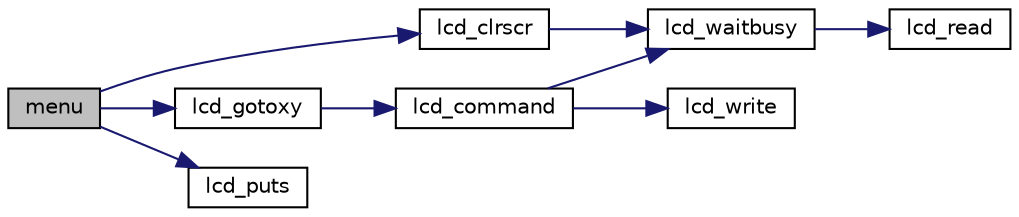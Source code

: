 digraph "menu"
{
 // LATEX_PDF_SIZE
  edge [fontname="Helvetica",fontsize="10",labelfontname="Helvetica",labelfontsize="10"];
  node [fontname="Helvetica",fontsize="10",shape=record];
  rankdir="LR";
  Node1 [label="menu",height=0.2,width=0.4,color="black", fillcolor="grey75", style="filled", fontcolor="black",tooltip=" "];
  Node1 -> Node2 [color="midnightblue",fontsize="10",style="solid",fontname="Helvetica"];
  Node2 [label="lcd_clrscr",height=0.2,width=0.4,color="black", fillcolor="white", style="filled",URL="$group__pfleury__lcd.html#gaf8da853dba4b9d5f2aea4e294444e14d",tooltip="Clear display and set cursor to home position."];
  Node2 -> Node3 [color="midnightblue",fontsize="10",style="solid",fontname="Helvetica"];
  Node3 [label="lcd_waitbusy",height=0.2,width=0.4,color="black", fillcolor="white", style="filled",URL="$lcd_8c.html#a4ca4373275e11ba1a2d2cbd242cbf1a4",tooltip=" "];
  Node3 -> Node4 [color="midnightblue",fontsize="10",style="solid",fontname="Helvetica"];
  Node4 [label="lcd_read",height=0.2,width=0.4,color="black", fillcolor="white", style="filled",URL="$lcd_8c.html#a48a16fff03a1164f27b460a49e702dc4",tooltip=" "];
  Node1 -> Node5 [color="midnightblue",fontsize="10",style="solid",fontname="Helvetica"];
  Node5 [label="lcd_gotoxy",height=0.2,width=0.4,color="black", fillcolor="white", style="filled",URL="$group__pfleury__lcd.html#gadbf47a5efdf02367ded1ebf8f9edb5fe",tooltip="Set cursor to specified position."];
  Node5 -> Node6 [color="midnightblue",fontsize="10",style="solid",fontname="Helvetica"];
  Node6 [label="lcd_command",height=0.2,width=0.4,color="black", fillcolor="white", style="filled",URL="$group__pfleury__lcd.html#gaea9d14f02df06f948cb5a56776980826",tooltip="Send LCD controller instruction command."];
  Node6 -> Node3 [color="midnightblue",fontsize="10",style="solid",fontname="Helvetica"];
  Node6 -> Node7 [color="midnightblue",fontsize="10",style="solid",fontname="Helvetica"];
  Node7 [label="lcd_write",height=0.2,width=0.4,color="black", fillcolor="white", style="filled",URL="$lcd_8c.html#a6aa4fa5c8ba19268338fa4215fa1807e",tooltip=" "];
  Node1 -> Node8 [color="midnightblue",fontsize="10",style="solid",fontname="Helvetica"];
  Node8 [label="lcd_puts",height=0.2,width=0.4,color="black", fillcolor="white", style="filled",URL="$group__pfleury__lcd.html#ga8ffdfcac7638368ff04364c14984266e",tooltip="Display string without auto linefeed."];
}
